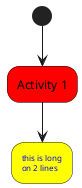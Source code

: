 {
  "sha1": "heu8a4i7u7nshscnbj5b91g9gwiyupp",
  "insertion": {
    "when": "2024-06-03T18:59:29.517Z",
    "user": "plantuml@gmail.com"
  }
}
@startuml
skinparam useBetaStyle true
<style>
.Foo {
  BackgroundColor red
}
.Foo2 {
  BackgroundColor #FFFF00
  FontColor blue
  FontSize 8
}
</style>
(*) --> "Activity 1" <<Foo>>
--> "this is long
on 2 lines" <<Foo2>>
@enduml
